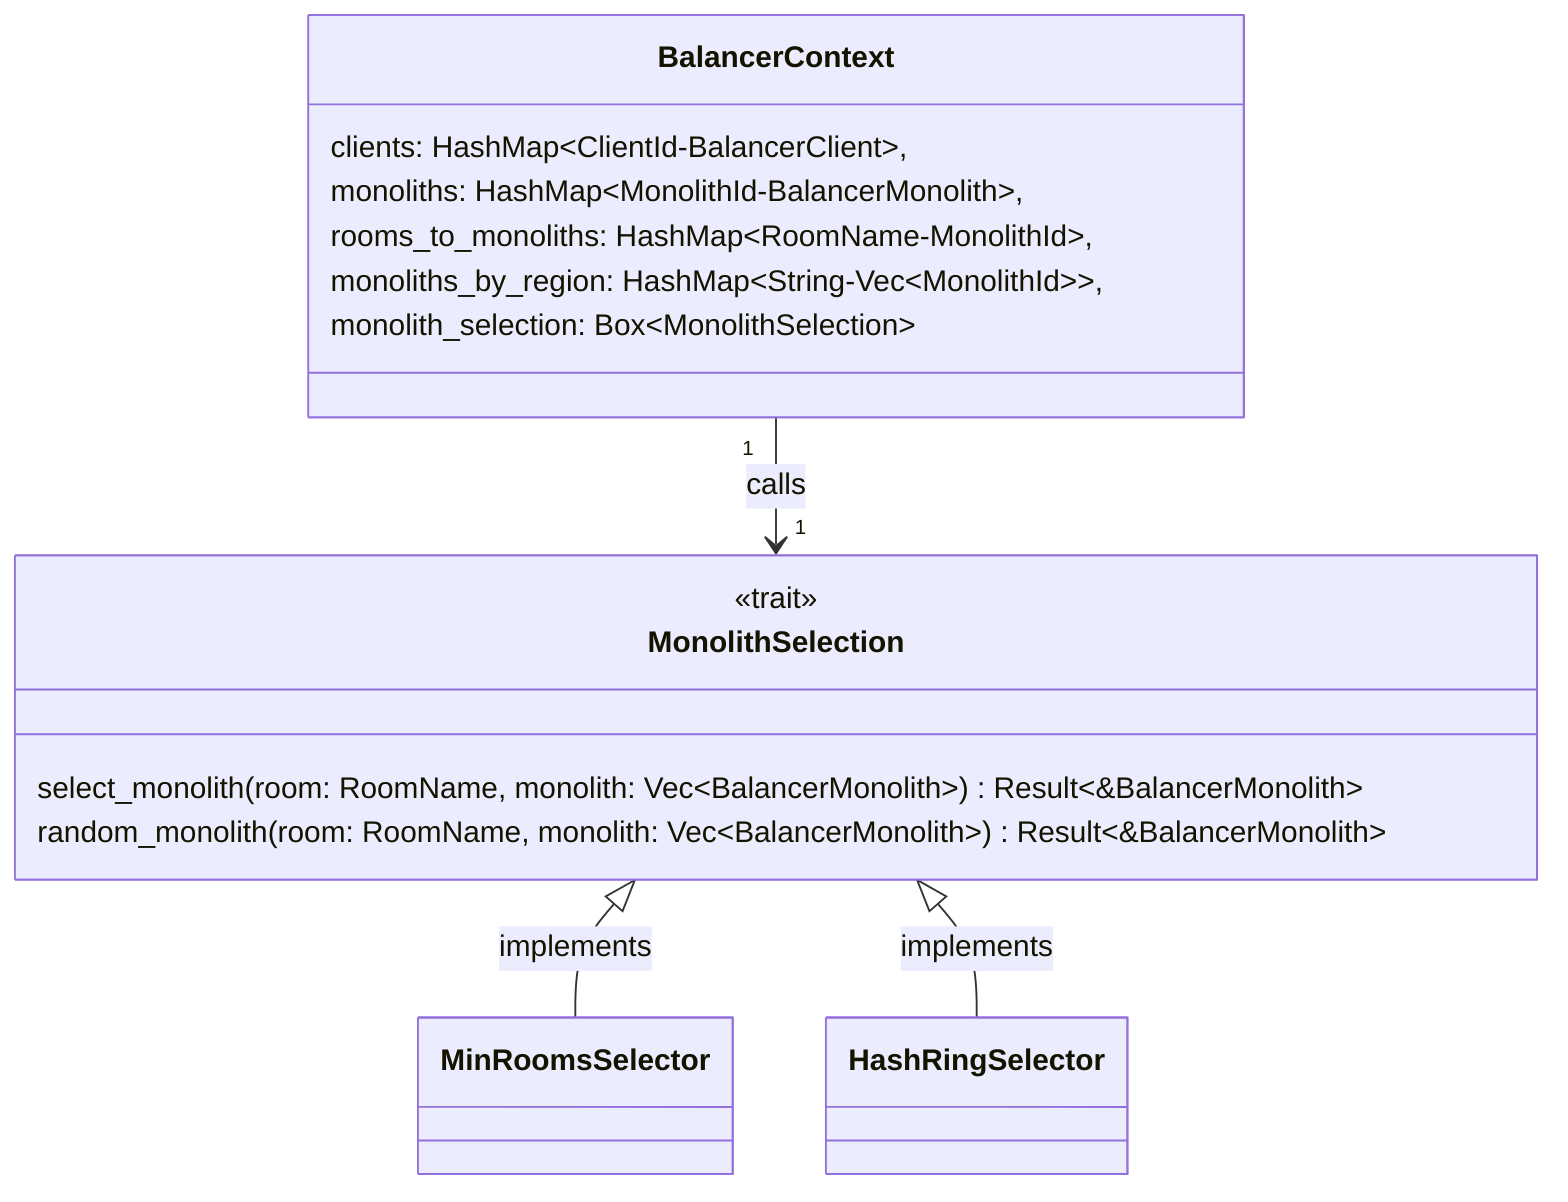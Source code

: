 classDiagram
    direction TB

    class MinRoomsSelector
    class HashRingSelector 

    class MonolithSelection {
        <<trait>>
        select_monolith(room: RoomName, monolith: Vec~BalancerMonolith~) Result~&BalancerMonolith~
        random_monolith(room: RoomName, monolith: Vec~BalancerMonolith~) Result~&BalancerMonolith~

    }

    MonolithSelection <|-- MinRoomsSelector : implements
    MonolithSelection <|-- HashRingSelector : implements

    class BalancerContext {
        clients: HashMap~ClientId-BalancerClient~,
        monoliths: HashMap~MonolithId-BalancerMonolith~,
        rooms_to_monoliths: HashMap~RoomName-MonolithId~,
        monoliths_by_region: HashMap~String-Vec~MonolithId~~,
        monolith_selection: Box~MonolithSelection~
    }

    BalancerContext "1" --> "1" MonolithSelection : calls